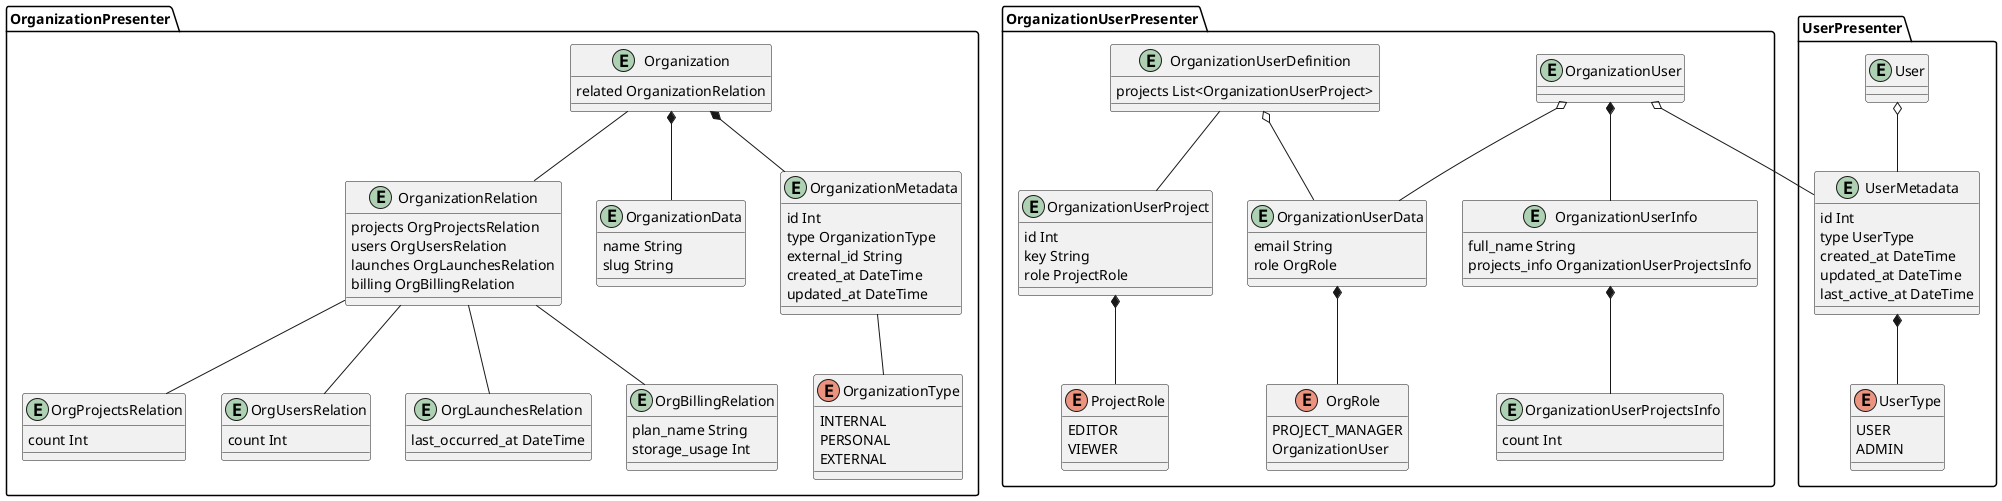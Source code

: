 ---
stoplight-id: dp15zhxks2i84
---

@startuml organizational-entities

package OrganizationPresenter {
  
  entity Organization {
    related OrganizationRelation
  }
  
  entity OrganizationData {
    name String
    slug String
  }
  Organization *-- OrganizationData

  entity OrganizationMetadata {
    id Int
    type OrganizationType
    external_id String
    created_at DateTime
    updated_at DateTime
  }
  Organization *-- OrganizationMetadata

  entity OrganizationRelation {
    projects OrgProjectsRelation
    users OrgUsersRelation
    launches OrgLaunchesRelation
    billing OrgBillingRelation
  }
  OrganizationRelation -up- Organization

  entity OrgProjectsRelation {
    count Int
  }
  OrgProjectsRelation -up- OrganizationRelation

  entity OrgUsersRelation {
    count Int
  }
  OrgUsersRelation -up- OrganizationRelation

  entity OrgLaunchesRelation {
    last_occurred_at DateTime
  }
  OrgLaunchesRelation -up- OrganizationRelation

  entity OrgBillingRelation {
    plan_name String
    storage_usage Int
  }
  OrgBillingRelation -up- OrganizationRelation

  enum OrganizationType {
    INTERNAL
    PERSONAL
    EXTERNAL
  }
  OrganizationMetadata -- OrganizationType
  
}

package OrganizationUserPresenter {

  entity OrganizationUser

  entity OrganizationUserDefinition {
    projects List<OrganizationUserProject>
  }

  entity OrganizationUserData {
    email String
    role OrgRole
  }
  OrganizationUserData -up-o OrganizationUser
  OrganizationUserData -up-o OrganizationUserDefinition

  entity OrganizationUserInfo {
    full_name String
    projects_info OrganizationUserProjectsInfo
  }
  OrganizationUserInfo -up-* OrganizationUser

  enum OrgRole {
    PROJECT_MANAGER
    OrganizationUser
  }
  OrgRole -up-* OrganizationUserData

  entity OrganizationUserProjectsInfo {
    count Int
  }
  OrganizationUserProjectsInfo -up-* OrganizationUserInfo

  entity OrganizationUserProject {
    id Int
    key String
    role ProjectRole
  }
  OrganizationUserProject -up- OrganizationUserDefinition

  enum ProjectRole {
    EDITOR
    VIEWER
  }
  ProjectRole -up-* OrganizationUserProject
}

package UserPresenter {
  entity User

  entity UserMetadata {
    id Int
    type UserType
    created_at DateTime
    updated_at DateTime
    last_active_at DateTime
  }
  UserMetadata -up-o OrganizationUser
  UserMetadata -up-o User

  enum UserType {
    USER
    ADMIN
  }
  UserType -up-* UserMetadata

}

@enduml